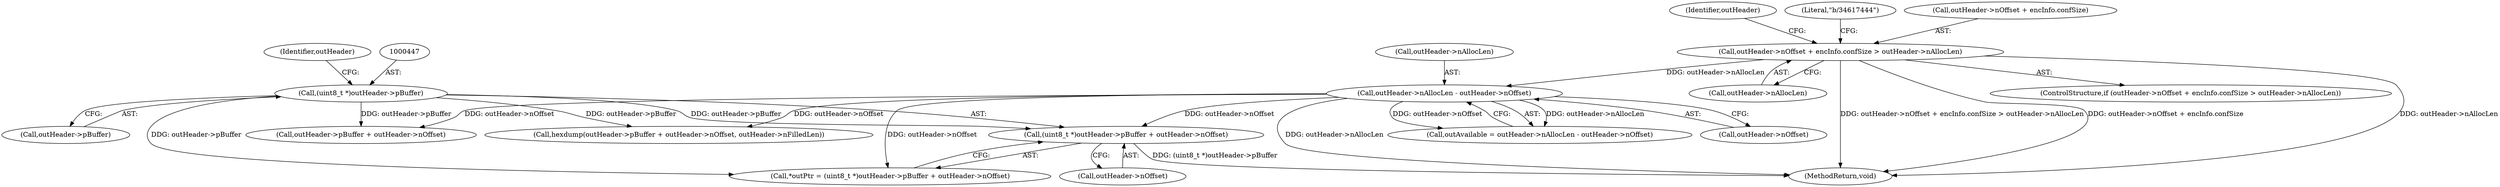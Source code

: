 digraph "0_Android_594bf934384920618d2b6ce0bcda1f60144cb3eb@pointer" {
"1000445" [label="(Call,(uint8_t *)outHeader->pBuffer + outHeader->nOffset)"];
"1000446" [label="(Call,(uint8_t *)outHeader->pBuffer)"];
"1000457" [label="(Call,outHeader->nAllocLen - outHeader->nOffset)"];
"1000194" [label="(Call,outHeader->nOffset + encInfo.confSize > outHeader->nAllocLen)"];
"1000461" [label="(Call,outHeader->nOffset)"];
"1000446" [label="(Call,(uint8_t *)outHeader->pBuffer)"];
"1000712" [label="(Call,outHeader->pBuffer + outHeader->nOffset)"];
"1000194" [label="(Call,outHeader->nOffset + encInfo.confSize > outHeader->nAllocLen)"];
"1000448" [label="(Call,outHeader->pBuffer)"];
"1000445" [label="(Call,(uint8_t *)outHeader->pBuffer + outHeader->nOffset)"];
"1000193" [label="(ControlStructure,if (outHeader->nOffset + encInfo.confSize > outHeader->nAllocLen))"];
"1000222" [label="(Identifier,outHeader)"];
"1000443" [label="(Call,*outPtr = (uint8_t *)outHeader->pBuffer + outHeader->nOffset)"];
"1000202" [label="(Call,outHeader->nAllocLen)"];
"1000452" [label="(Identifier,outHeader)"];
"1000457" [label="(Call,outHeader->nAllocLen - outHeader->nOffset)"];
"1000458" [label="(Call,outHeader->nAllocLen)"];
"1000207" [label="(Literal,\"b/34617444\")"];
"1000740" [label="(MethodReturn,void)"];
"1000195" [label="(Call,outHeader->nOffset + encInfo.confSize)"];
"1000711" [label="(Call,hexdump(outHeader->pBuffer + outHeader->nOffset, outHeader->nFilledLen))"];
"1000451" [label="(Call,outHeader->nOffset)"];
"1000455" [label="(Call,outAvailable = outHeader->nAllocLen - outHeader->nOffset)"];
"1000445" -> "1000443"  [label="AST: "];
"1000445" -> "1000451"  [label="CFG: "];
"1000446" -> "1000445"  [label="AST: "];
"1000451" -> "1000445"  [label="AST: "];
"1000443" -> "1000445"  [label="CFG: "];
"1000445" -> "1000740"  [label="DDG: (uint8_t *)outHeader->pBuffer"];
"1000446" -> "1000445"  [label="DDG: outHeader->pBuffer"];
"1000457" -> "1000445"  [label="DDG: outHeader->nOffset"];
"1000446" -> "1000448"  [label="CFG: "];
"1000447" -> "1000446"  [label="AST: "];
"1000448" -> "1000446"  [label="AST: "];
"1000452" -> "1000446"  [label="CFG: "];
"1000446" -> "1000443"  [label="DDG: outHeader->pBuffer"];
"1000446" -> "1000711"  [label="DDG: outHeader->pBuffer"];
"1000446" -> "1000712"  [label="DDG: outHeader->pBuffer"];
"1000457" -> "1000455"  [label="AST: "];
"1000457" -> "1000461"  [label="CFG: "];
"1000458" -> "1000457"  [label="AST: "];
"1000461" -> "1000457"  [label="AST: "];
"1000455" -> "1000457"  [label="CFG: "];
"1000457" -> "1000740"  [label="DDG: outHeader->nAllocLen"];
"1000457" -> "1000443"  [label="DDG: outHeader->nOffset"];
"1000457" -> "1000455"  [label="DDG: outHeader->nAllocLen"];
"1000457" -> "1000455"  [label="DDG: outHeader->nOffset"];
"1000194" -> "1000457"  [label="DDG: outHeader->nAllocLen"];
"1000457" -> "1000711"  [label="DDG: outHeader->nOffset"];
"1000457" -> "1000712"  [label="DDG: outHeader->nOffset"];
"1000194" -> "1000193"  [label="AST: "];
"1000194" -> "1000202"  [label="CFG: "];
"1000195" -> "1000194"  [label="AST: "];
"1000202" -> "1000194"  [label="AST: "];
"1000207" -> "1000194"  [label="CFG: "];
"1000222" -> "1000194"  [label="CFG: "];
"1000194" -> "1000740"  [label="DDG: outHeader->nOffset + encInfo.confSize > outHeader->nAllocLen"];
"1000194" -> "1000740"  [label="DDG: outHeader->nOffset + encInfo.confSize"];
"1000194" -> "1000740"  [label="DDG: outHeader->nAllocLen"];
}
